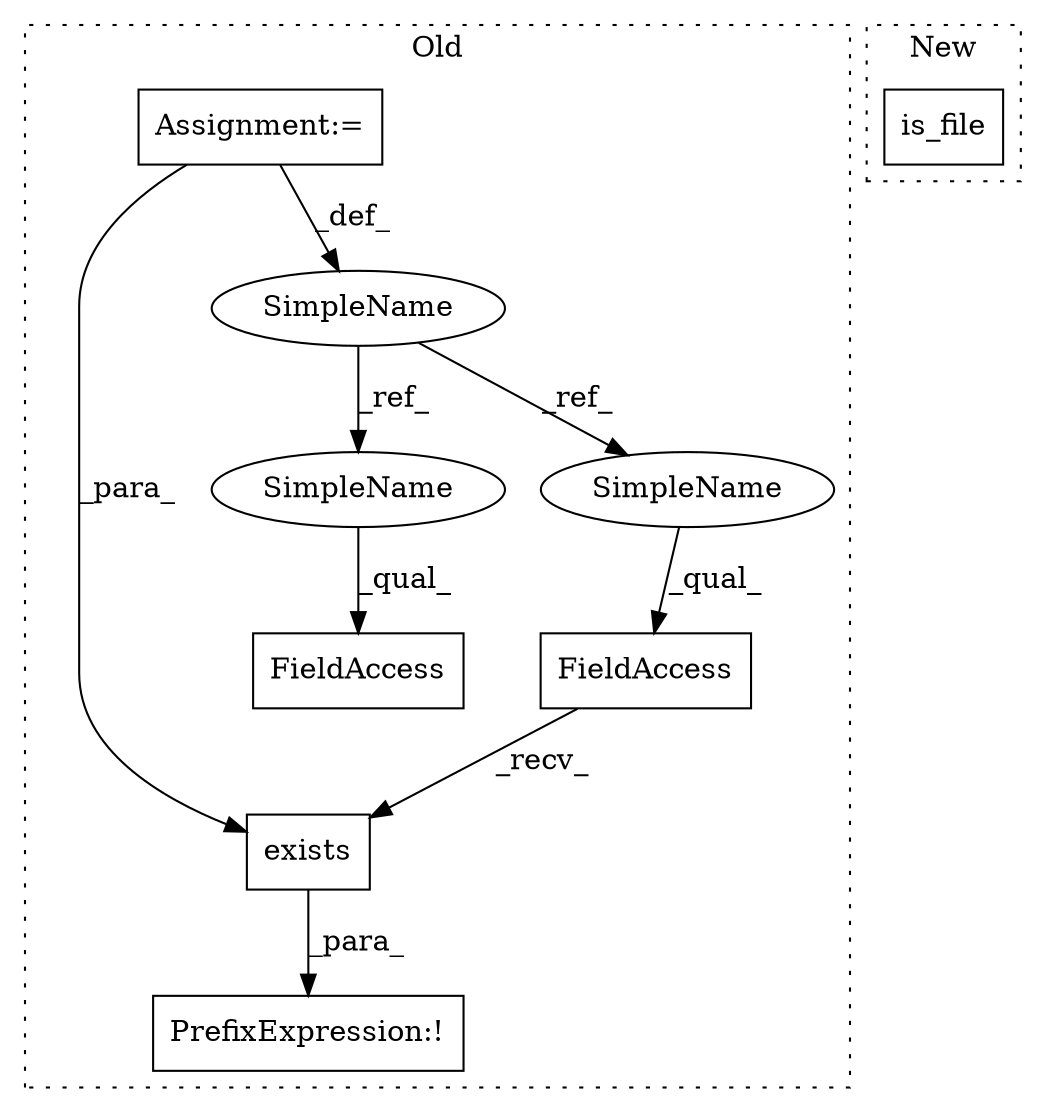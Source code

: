 digraph G {
subgraph cluster0 {
1 [label="exists" a="32" s="1447,1463" l="7,1" shape="box"];
3 [label="FieldAccess" a="22" s="1439" l="7" shape="box"];
4 [label="PrefixExpression:!" a="38" s="1438" l="1" shape="box"];
5 [label="SimpleName" a="42" s="1356" l="2" shape="ellipse"];
6 [label="FieldAccess" a="22" s="1393" l="7" shape="box"];
7 [label="Assignment:=" a="7" s="1356" l="2" shape="box"];
8 [label="SimpleName" a="42" s="1393" l="2" shape="ellipse"];
9 [label="SimpleName" a="42" s="1439" l="2" shape="ellipse"];
label = "Old";
style="dotted";
}
subgraph cluster1 {
2 [label="is_file" a="32" s="1392" l="9" shape="box"];
label = "New";
style="dotted";
}
1 -> 4 [label="_para_"];
3 -> 1 [label="_recv_"];
5 -> 9 [label="_ref_"];
5 -> 8 [label="_ref_"];
7 -> 5 [label="_def_"];
7 -> 1 [label="_para_"];
8 -> 6 [label="_qual_"];
9 -> 3 [label="_qual_"];
}